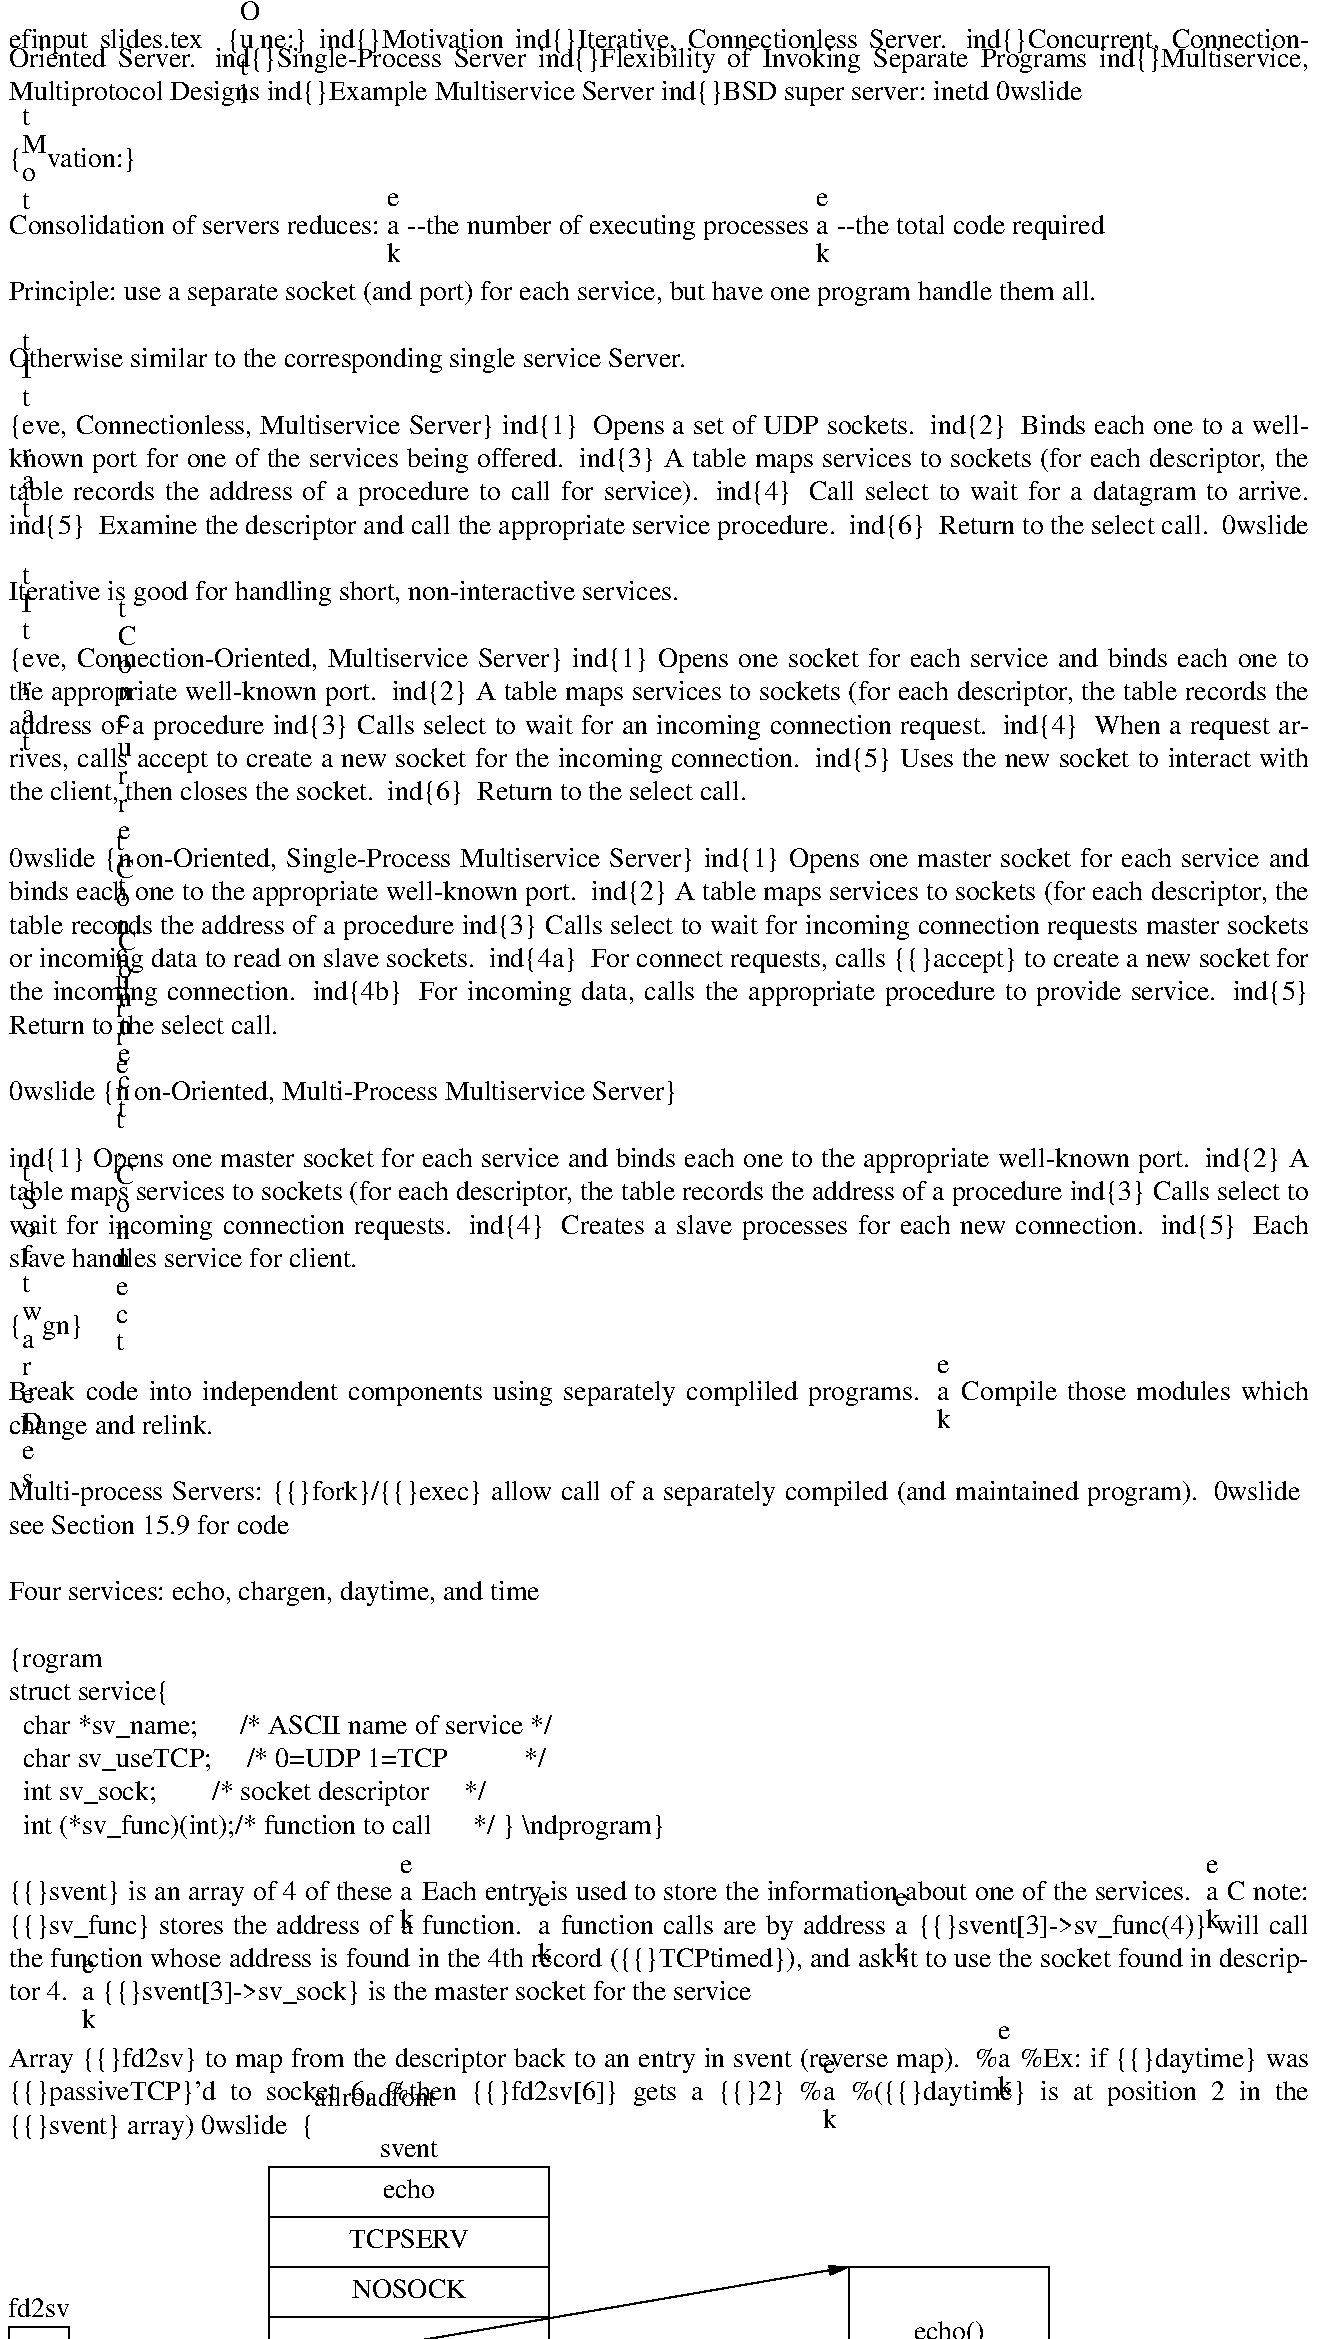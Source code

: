 \def\chapternumber{Chapter 15 --- Multiple Service Servers -- 23 August 2002}
\input slides.tex
\centerline{\bbf Chapter 15}
\centerline{Multiple Service Servers}

{\bit Outline:}
\ind{}Motivation
\ind{}Iterative, Connectionless Server.
\ind{}Concurrent, Connection-Oriented Server.
\ind{}Single-Process Server
\ind{}Flexibility of Invoking Separate Programs
\ind{}Multiservice, Multiprotocol Designs
\ind{}Example Multiservice Server
\ind{}BSD super server: inetd
\newslide

{\bit Motivation:}

Consolidation of servers reduces:  
\break
--the number of executing processes
\break
--the total code required

Principle: use a separate socket (and port) for each service, 
but have one program handle them all.

Otherwise similar to the corresponding single service Server.

{\bit Iterative, Connectionless, Multiservice Server}
\ind{1}  Opens a set of UDP sockets.
\ind{2}  Binds each one to a well-known port for one of the
services being offered.
\ind{3} A table maps services to sockets (for each
descriptor, the table records the address of a procedure 
to call for service).
\ind{4}  Call select to wait for a datagram to arrive.
\ind{5}  Examine the descriptor and call the appropriate service procedure.
\ind{6}  Return to the select call.
\newslide

Iterative is good for handling short, non-interactive services.

{\bit  Iterative, Connection-Oriented, Multiservice Server}
\ind{1} Opens one socket for each service and binds each one to
the appropriate well-known port.
\ind{2} A table maps services to sockets (for each
descriptor, the table records the address of a procedure 
\ind{3} Calls select to wait for an incoming connection request.
\ind{4}  When a request arrives, calls accept to create a new
socket for the incoming connection.
\ind{5} Uses the new socket to interact with the client, then closes
the socket.
\ind{6}  Return to the select call.

\newslide
{\bit Concurrent, Connection-Oriented, Single-Process Multiservice Server}
\ind{1} Opens one master socket for each service and binds each one to
the appropriate well-known port.
\ind{2} A table maps services to sockets (for each
descriptor, the table records the address of a procedure 
\ind{3} Calls select to wait for incoming connection requests master sockets
or incoming data to read on slave sockets.
\ind{4a}  For connect requests, calls {\ltt{}accept} to create a new
socket for the incoming connection.
\ind{4b}  For incoming data, calls the appropriate procedure to provide service.
\ind{5}  Return to the select call.

\newslide
{\bit Concurrent, Connection-Oriented, Multi-Process Multiservice Server}

\ind{1} Opens one master socket for each service and binds each one to
the appropriate well-known port.
\ind{2} A table maps services to sockets (for each
descriptor, the table records the address of a procedure 
\ind{3} Calls select to wait for incoming connection requests.
\ind{4}  Creates a slave processes for each new connection.
\ind{5}  Each slave handles service for client.

\vt
{\bit Software Design}

Break code into independent components using
separately compliled programs.
\break
Compile those modules which change and relink.

Multi-process Servers: {\ltt{}fork}/{\ltt{}exec} allow call of a separately
compiled (and maintained program).
\newslide
\centerline{\bbf Example Multiservice Server}

see Section 15.9 for code

Four services: echo, chargen, daytime, and time

{\program
struct service{
  char *sv_name;      /* ASCII name of service */
  char sv_useTCP;     /* 0=UDP 1=TCP           */
  int sv_sock;        /* socket descriptor     */
  int (*sv_func)(int);/* function to call      */
}
\endprogram}

{\ltt{}svent} is an array of 4 of these
\break
Each entry is used to store the information about one of the services.
\break
C note: {\ltt{}sv_func} stores the address of a function.
\break
function calls are by address
\break
{\ltt{}svent[3]->sv_func(4)}
will call the function whose address is found in the 4th record 
({\ltt{}TCPtimed}), and ask it to use the socket found in descriptor 4.
\break
{\ltt{}svent[3]->sv_sock} is the master socket for the service

Array {\ltt{}fd2sv} to map from the descriptor back to
an entry in svent (reverse map).
%\break
%Ex: if {\ltt{}daytime} was {\ltt{}passiveTCP}'d to socket 6,
%then {\ltt{}fd2sv[6]} gets a {\ltt{}2}
%\break
%({\ltt{}daytime} is at position 2 in the {\ltt{}svent} array)
\newslide
\centerline{Structure Before socket allocation}

\vt
{\railroadfont
.PS
entryht = 0.25i
entrywd = 1.4i
codeht = 1.0i
codewd = 1.0i
sockht = 0.3i
sockwid = 0.3i
# svent
# parameters: Id, where, service name, TCP/UDP, Socket, function pointer
  define svent X
    move right to $2 + (0, -2*entryht)
    $1:
    [
      Main:  box wid entrywd ht 4*entryht with .nw at $2
      Name:  box wid entrywd ht entryht $3 with .n at Main.n
      Tcp:   box wid entrywd ht entryht $4 with .n at Name.s
      Sock:  box wid entrywd ht entryht $5 with .n at Tcp.s
      Func:  box wid entrywd ht entryht with .n at Sock.s
    ] 
    move right to $1 X

# end svent

Servs: box wid entrywd ht 16*entryht
svent(Eentry, Servs.nw, "echo", "TCPSERV", "NOSOCK", Acode.w)
move to 1/4 between Servs.nw and Servs.sw
Chstart: Here
svent(Centry, Chstart.nw, "chargen", "TCPSERV", "NOSOCK", Acode.w)
move to 1/2 between Servs.nw and Servs.sw
Daystart: Here
svent(Dentry, Daystart, "daytime", "TCPSERV", "NOSOCK", Acode.w)
move to 3/4 between Servs.nw and Servs.sw
Timstart: Here
svent(Tentry, Timstart, "time", "TCPSERV", "NOSOCK", Acode.w)
Ecode: box wid codewd ht codeht with .nw at Servs.ne + (1.5i, -0.5i) "echo()" "function" "code"
Ccode: box wid codewd ht codeht with .n at Ecode.s "chargen()" "function" "code"
Dcode: box wid codewd ht codeht with .n at Ccode.s "daytime()" "function" "code"
Tcode: box wid codewd ht codeht with .n at Dcode.s "time()" "function" "code"
arrow from Eentry.Func.c to Ecode.nw
arrow from Centry.Func.c to Ccode.nw
arrow from Dentry.Func.c to Dcode.nw
arrow from Tentry.Func.c to Tcode.nw
"svent" at Servs.n above
Sockets: box wid sockwid ht 8*sockht with .e at Servs.w + (-1.0i, 0)
"fd2sv" at Sockets.n above
Aa: box wid sockwid ht sockht with .n at Sockets.n "?"
"0 " at Aa.w rjust
Ab: box wid sockwid ht sockht with .n at last box.s "?"
"1 " at Ab.w rjust
Ac: box wid sockwid ht sockht with .n at last box.s "?"
"2 " at Ac.w rjust
Ad: box wid sockwid ht sockht with .n at last box.s "?"
"3 " at Ad.w rjust
Ae: box wid sockwid ht sockht with .n at last box.s "?"
"4 " at Ae.w rjust
Af: box wid sockwid ht sockht with .n at last box.s "?"
"5 " at Af.w rjust
Ag: box wid sockwid ht sockht with .n at last box.s "?"
"6 " at Ag.w rjust
Ah: box wid sockwid ht sockht with .n at last box.s "?"
"7 " at Ah.w rjust
.PE
\centerline{\box\graph}}

Strings are for human interface purposes.

No sockets are entered (yet)
\break
0,1,2: are {\ltt{}stdin}, {\ltt{}stdout} and {\ltt{}stderr} and will be unused
\newslide
\centerline{Structure after socket allocation}

\vt
{\railroadfont
.PS
entryht = 0.25i
entrywd = 1.4i
codeht = 1.0i
codewd = 1.0i
sockht = 0.3i
sockwid = 0.3i
# svent
# parameters: Id, where, service name, TCP/UDP, Socket, function pointer
  define svent X
    move right to $2 + (0, -2*entryht)
    $1:
    [
      Main:  box wid entrywd ht 4*entryht with .nw at $2
      Name:  box wid entrywd ht entryht $3 with .n at Main.n
      Tcp:   box wid entrywd ht entryht $4 with .n at Name.s
      Sock:  box wid entrywd ht entryht $5 with .n at Tcp.s
      Func:  box wid entrywd ht entryht with .n at Sock.s
    ] 
    move right to $1 X

# end svent

Servs: box wid entrywd ht 16*entryht
svent(Eentry, Servs.nw, "echo", "TCPSERV", "3", Acode.w)
move to 1/4 between Servs.nw and Servs.sw
Chstart: Here
svent(Centry, Chstart.nw, "chargen", "TCPSERV", "4", Acode.w)
move to 1/2 between Servs.nw and Servs.sw
Daystart: Here
svent(Dentry, Daystart, "daytime", "TCPSERV", "5", Acode.w)
move to 3/4 between Servs.nw and Servs.sw
Timstart: Here
svent(Tentry, Timstart, "time", "TCPSERV", "6", Acode.w)
Ecode: box wid codewd ht codeht with .nw at Servs.ne + (1.5i, -0.5i) "echo()" "function" "code"
Ccode: box wid codewd ht codeht with .n at Ecode.s "chargen()" "function" "code"
Dcode: box wid codewd ht codeht with .n at Ccode.s "daytime()" "function" "code"
Tcode: box wid codewd ht codeht with .n at Dcode.s "time()" "function" "code"
arrow from Eentry.Func.c to Ecode.nw
arrow from Centry.Func.c to Ccode.nw
arrow from Dentry.Func.c to Dcode.nw
arrow from Tentry.Func.c to Tcode.nw
"svent" at Servs.n above
Sockets: box wid sockwid ht 8*sockht with .e at Servs.w + (-1.0i, 0)
"fd2sv" at Sockets.n above
Aa: box wid sockwid ht sockht with .n at Sockets.n "?"
"0 " at Aa.w rjust
Ab: box wid sockwid ht sockht with .n at last box.s "?"
"1 " at Ab.w rjust
Ac: box wid sockwid ht sockht with .n at last box.s "?"
"2 " at Ac.w rjust
Ad: box wid sockwid ht sockht with .n at last box.s
"3 " at Ad.w rjust
Ae: box wid sockwid ht sockht with .n at last box.s
"4 " at Ae.w rjust
Af: box wid sockwid ht sockht with .n at last box.s
"5 " at Af.w rjust
Ag: box wid sockwid ht sockht with .n at last box.s
"6 " at Ag.w rjust
Ah: box wid sockwid ht sockht with .n at last box.s "?"
"7 " at Ah.w rjust
arrow from Ad.c to Eentry.nw
arrow from Ae.c to Centry.nw
arrow from Af.c to Dentry.nw
arrow from Ag.c to Tentry.nw
.PE
\centerline{\box\graph}}

\newslide
see Section 15.9 for code

{\ltt{}for}: go through the array of services and fill in the socket numbers.
\break
a 0 for the name indicates the end of the array
\break
(C doesn't have array attributes)

Open either a TCP master socket or
\break
a UDP socket for each service.

{\ltt{}while(1)} the main service loop,

{\ltt{}memcpy...select}: wait for a connect/message
\break
{\ltt{}EINTR}: (control-C) is ignored

{\ltt{}for} process each connect/message
\break
Use the reverse map ({\ltt{}fd2sv}) to find the service entry information
\break
UDP, just call the service function,
\break
TCP, (call doTCP) set up a slave socket, then fork a child that
calls the service function

The service function must be correctly pre-programmed to
do TCP (read/write) or UDP (receive/send).
\newslide
\centerline{\bbf inetd}

BSD UNIX super server

\ind{} Supplies many small TCP/IP services
\ind{} Services can be added to (deleted from) inetd using a configuration file

{\ltt{}/etc/inetd.conf} the config file

Service name--such as {\ltt{}telnet}

Socket type--{\ltt{}dgram}/{\ltt{}stream}

Service type--{\ltt{}udp}/{\ltt{}tcp}

wait/nowait--single process/multiprocess (fork)

user--privilege level (actually user name)

service procedure--name of the executable file, internal indicates
a tiny service like time provided directly by inetd.

display name--what to show to {\ltt{}ps}
\vt
Only one server is running waiting for many things.

Specific servers are not started unless needed.
\bye
